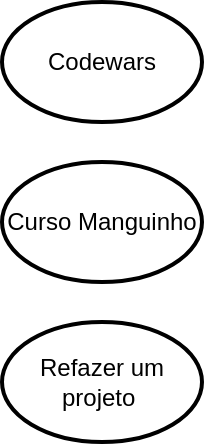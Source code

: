 <mxfile version="20.8.3" type="github">
  <diagram id="1XPFqYDBs-kLgAOOrlme" name="Estudos">
    <mxGraphModel dx="880" dy="452" grid="1" gridSize="10" guides="1" tooltips="1" connect="1" arrows="1" fold="1" page="1" pageScale="1" pageWidth="827" pageHeight="1169" math="0" shadow="0">
      <root>
        <mxCell id="0" />
        <mxCell id="1" parent="0" />
        <mxCell id="DEBedJthW9_YN6t2htH4-3" value="Codewars" style="strokeWidth=2;html=1;shape=mxgraph.flowchart.start_1;whiteSpace=wrap;" vertex="1" parent="1">
          <mxGeometry x="40" y="20" width="100" height="60" as="geometry" />
        </mxCell>
        <mxCell id="DEBedJthW9_YN6t2htH4-4" value="Curso Manguinho" style="strokeWidth=2;html=1;shape=mxgraph.flowchart.start_1;whiteSpace=wrap;" vertex="1" parent="1">
          <mxGeometry x="40" y="100" width="100" height="60" as="geometry" />
        </mxCell>
        <mxCell id="DEBedJthW9_YN6t2htH4-5" value="Refazer um projeto&amp;nbsp;" style="strokeWidth=2;html=1;shape=mxgraph.flowchart.start_1;whiteSpace=wrap;" vertex="1" parent="1">
          <mxGeometry x="40" y="180" width="100" height="60" as="geometry" />
        </mxCell>
      </root>
    </mxGraphModel>
  </diagram>
</mxfile>
